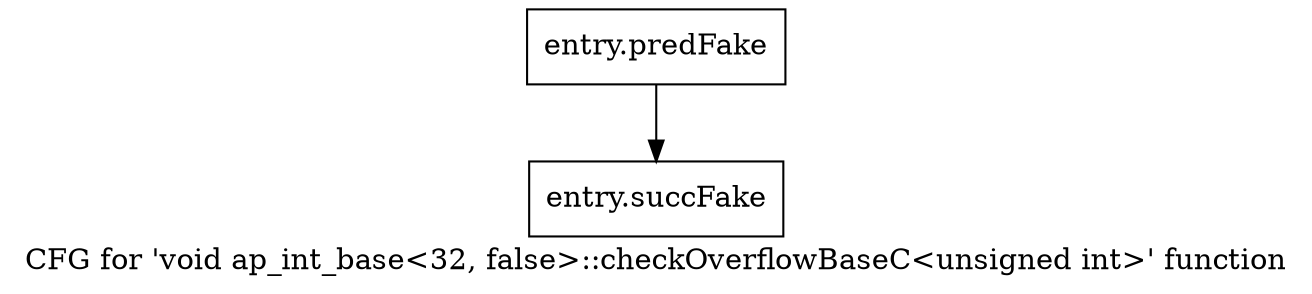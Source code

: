 digraph "CFG for 'void ap_int_base\<32, false\>::checkOverflowBaseC\<unsigned int\>' function" {
	label="CFG for 'void ap_int_base\<32, false\>::checkOverflowBaseC\<unsigned int\>' function";

	Node0x57d93e0 [shape=record,filename="",linenumber="",label="{entry.predFake}"];
	Node0x57d93e0 -> Node0x54d0ec0[ callList="" memoryops="" filename="/home/omerfaruk/tools/Xilinx/Vitis_HLS/2023.2/include/etc/ap_int_base.h" execusionnum="3"];
	Node0x54d0ec0 [shape=record,filename="/home/omerfaruk/tools/Xilinx/Vitis_HLS/2023.2/include/etc/ap_int_base.h",linenumber="753",label="{entry.succFake}"];
}
